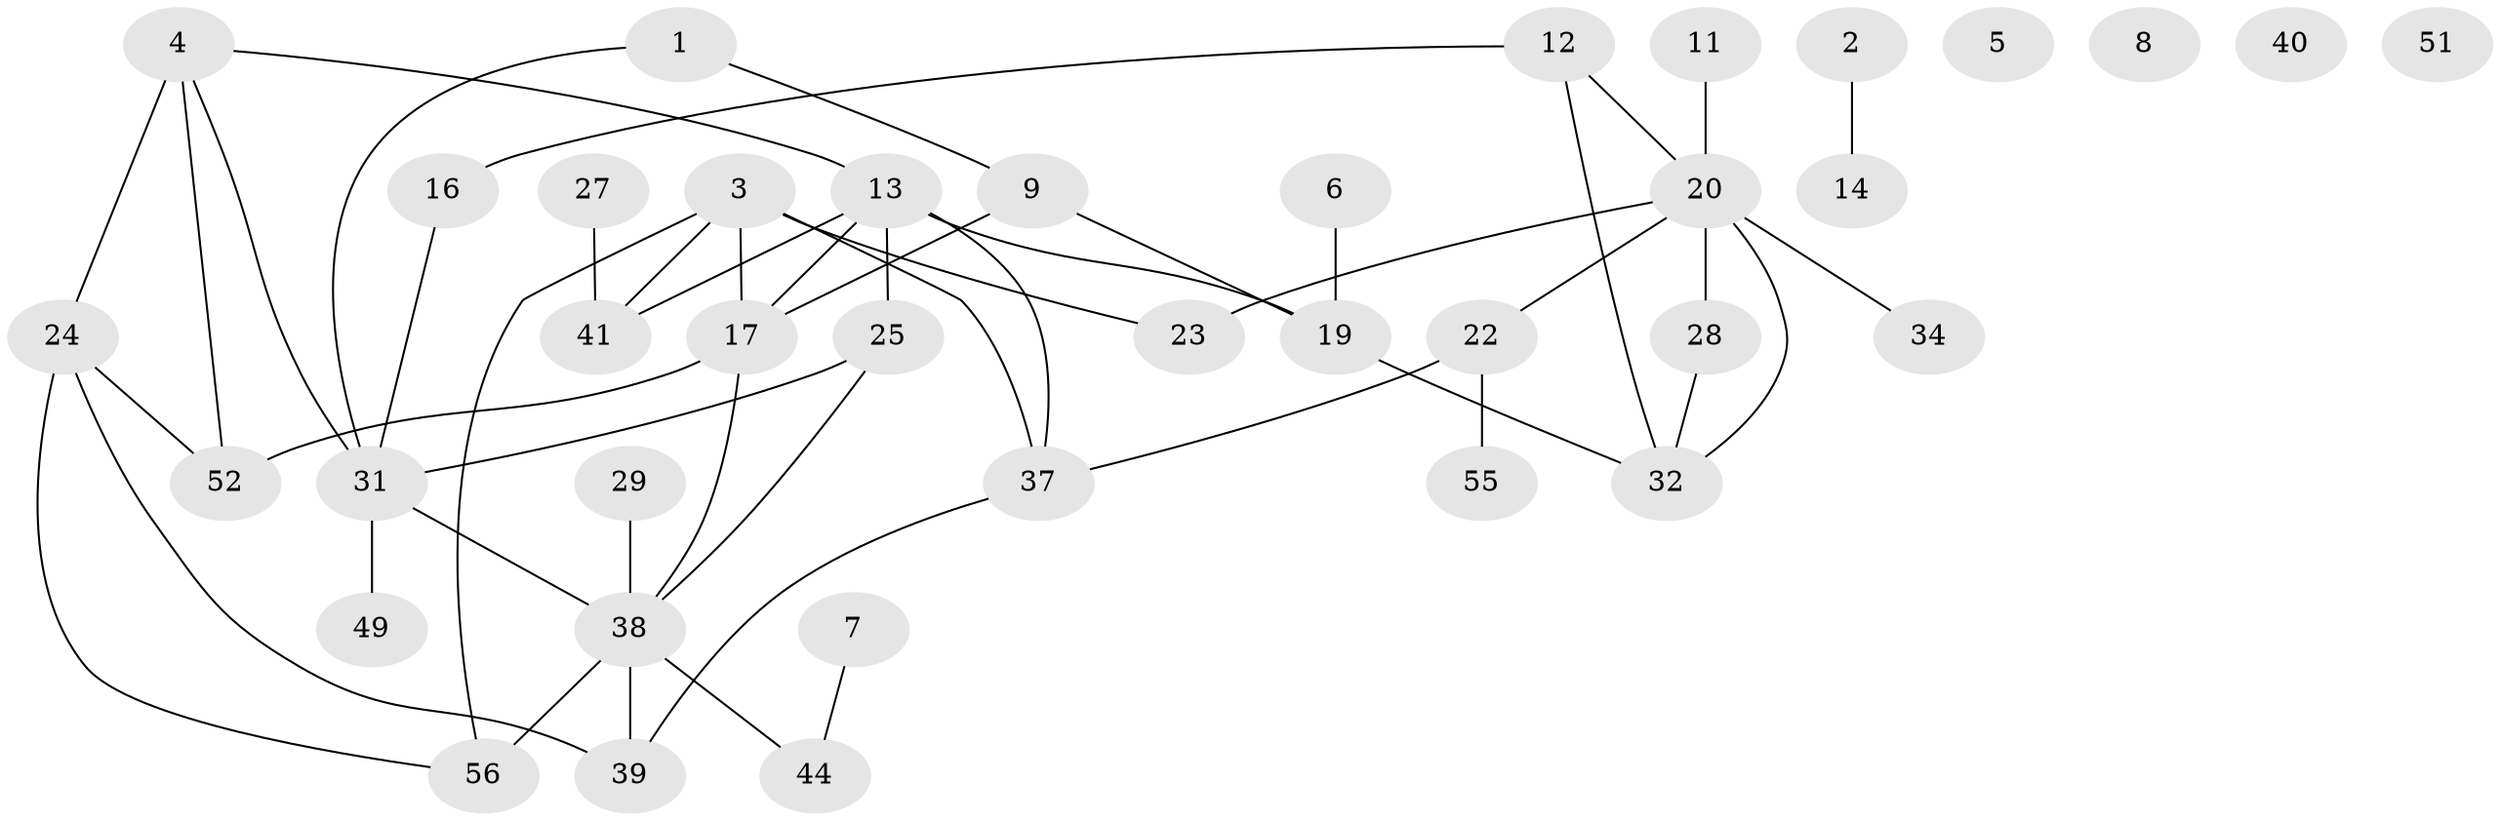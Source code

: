 // original degree distribution, {2: 0.2631578947368421, 1: 0.24561403508771928, 3: 0.17543859649122806, 0: 0.05263157894736842, 5: 0.05263157894736842, 4: 0.17543859649122806, 7: 0.017543859649122806, 6: 0.017543859649122806}
// Generated by graph-tools (version 1.1) at 2025/41/03/06/25 10:41:24]
// undirected, 38 vertices, 50 edges
graph export_dot {
graph [start="1"]
  node [color=gray90,style=filled];
  1 [super="+48"];
  2;
  3 [super="+18"];
  4 [super="+10"];
  5;
  6 [super="+47"];
  7 [super="+45"];
  8;
  9 [super="+46"];
  11;
  12 [super="+15"];
  13 [super="+54"];
  14;
  16;
  17 [super="+21"];
  19 [super="+36"];
  20 [super="+26"];
  22 [super="+43"];
  23;
  24 [super="+30"];
  25;
  27;
  28 [super="+33"];
  29 [super="+57"];
  31 [super="+35"];
  32;
  34;
  37;
  38 [super="+50"];
  39;
  40 [super="+42"];
  41;
  44 [super="+53"];
  49;
  51;
  52;
  55;
  56;
  1 -- 9;
  1 -- 31;
  2 -- 14;
  3 -- 56;
  3 -- 17;
  3 -- 41;
  3 -- 37;
  3 -- 23;
  4 -- 52;
  4 -- 24;
  4 -- 13;
  4 -- 31;
  6 -- 19;
  7 -- 44;
  9 -- 17;
  9 -- 19;
  11 -- 20;
  12 -- 16;
  12 -- 32;
  12 -- 20;
  13 -- 41;
  13 -- 17 [weight=2];
  13 -- 37;
  13 -- 25;
  13 -- 19;
  16 -- 31;
  17 -- 38;
  17 -- 52;
  19 -- 32;
  20 -- 32;
  20 -- 34;
  20 -- 22 [weight=2];
  20 -- 23;
  20 -- 28;
  22 -- 37;
  22 -- 55;
  24 -- 52;
  24 -- 56;
  24 -- 39;
  25 -- 31;
  25 -- 38;
  27 -- 41;
  28 -- 32;
  29 -- 38;
  31 -- 49;
  31 -- 38;
  37 -- 39;
  38 -- 56;
  38 -- 39;
  38 -- 44;
}
